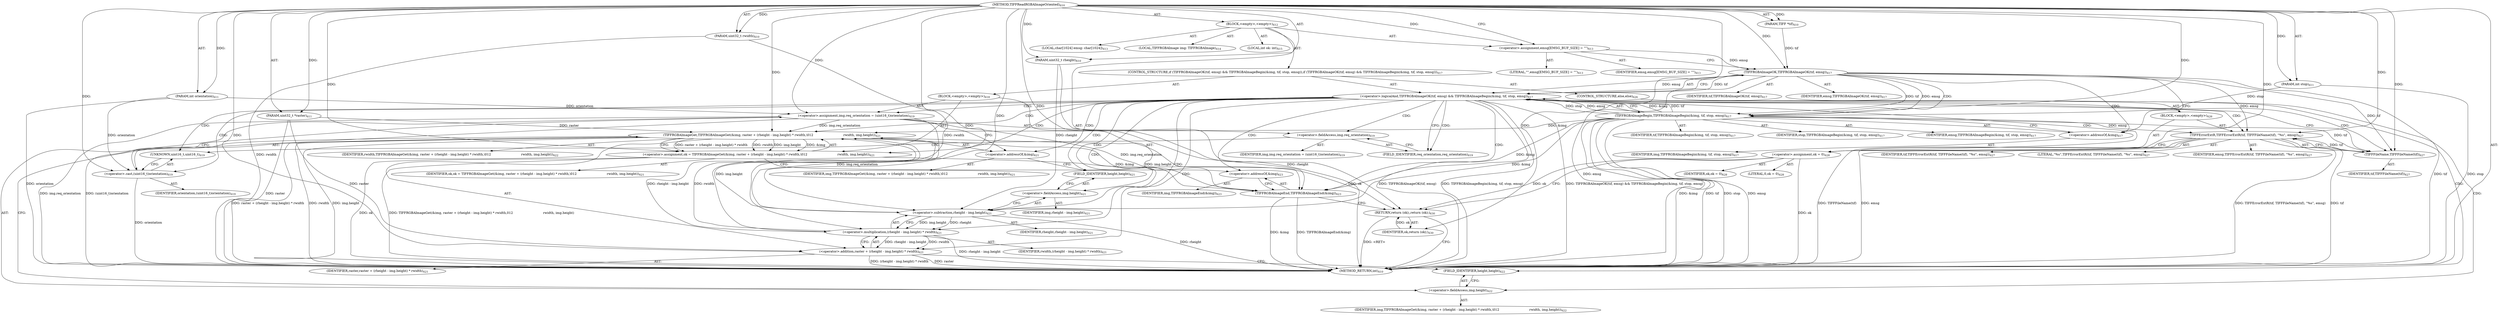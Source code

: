 digraph "TIFFReadRGBAImageOriented" {  
"46853" [label = <(METHOD,TIFFReadRGBAImageOriented)<SUB>610</SUB>> ]
"46854" [label = <(PARAM,TIFF *tif)<SUB>610</SUB>> ]
"46855" [label = <(PARAM,uint32_t rwidth)<SUB>610</SUB>> ]
"46856" [label = <(PARAM,uint32_t rheight)<SUB>610</SUB>> ]
"46857" [label = <(PARAM,uint32_t *raster)<SUB>611</SUB>> ]
"46858" [label = <(PARAM,int orientation)<SUB>611</SUB>> ]
"46859" [label = <(PARAM,int stop)<SUB>611</SUB>> ]
"46860" [label = <(BLOCK,&lt;empty&gt;,&lt;empty&gt;)<SUB>612</SUB>> ]
"46861" [label = <(LOCAL,char[1024] emsg: char[1024])<SUB>613</SUB>> ]
"46862" [label = <(&lt;operator&gt;.assignment,emsg[EMSG_BUF_SIZE] = &quot;&quot;)<SUB>613</SUB>> ]
"46863" [label = <(IDENTIFIER,emsg,emsg[EMSG_BUF_SIZE] = &quot;&quot;)<SUB>613</SUB>> ]
"46864" [label = <(LITERAL,&quot;&quot;,emsg[EMSG_BUF_SIZE] = &quot;&quot;)<SUB>613</SUB>> ]
"46865" [label = <(LOCAL,TIFFRGBAImage img: TIFFRGBAImage)<SUB>614</SUB>> ]
"46866" [label = <(LOCAL,int ok: int)<SUB>615</SUB>> ]
"46867" [label = <(CONTROL_STRUCTURE,if (TIFFRGBAImageOK(tif, emsg) &amp;&amp; TIFFRGBAImageBegin(&amp;img, tif, stop, emsg)),if (TIFFRGBAImageOK(tif, emsg) &amp;&amp; TIFFRGBAImageBegin(&amp;img, tif, stop, emsg)))<SUB>617</SUB>> ]
"46868" [label = <(&lt;operator&gt;.logicalAnd,TIFFRGBAImageOK(tif, emsg) &amp;&amp; TIFFRGBAImageBegin(&amp;img, tif, stop, emsg))<SUB>617</SUB>> ]
"46869" [label = <(TIFFRGBAImageOK,TIFFRGBAImageOK(tif, emsg))<SUB>617</SUB>> ]
"46870" [label = <(IDENTIFIER,tif,TIFFRGBAImageOK(tif, emsg))<SUB>617</SUB>> ]
"46871" [label = <(IDENTIFIER,emsg,TIFFRGBAImageOK(tif, emsg))<SUB>617</SUB>> ]
"46872" [label = <(TIFFRGBAImageBegin,TIFFRGBAImageBegin(&amp;img, tif, stop, emsg))<SUB>617</SUB>> ]
"46873" [label = <(&lt;operator&gt;.addressOf,&amp;img)<SUB>617</SUB>> ]
"46874" [label = <(IDENTIFIER,img,TIFFRGBAImageBegin(&amp;img, tif, stop, emsg))<SUB>617</SUB>> ]
"46875" [label = <(IDENTIFIER,tif,TIFFRGBAImageBegin(&amp;img, tif, stop, emsg))<SUB>617</SUB>> ]
"46876" [label = <(IDENTIFIER,stop,TIFFRGBAImageBegin(&amp;img, tif, stop, emsg))<SUB>617</SUB>> ]
"46877" [label = <(IDENTIFIER,emsg,TIFFRGBAImageBegin(&amp;img, tif, stop, emsg))<SUB>617</SUB>> ]
"46878" [label = <(BLOCK,&lt;empty&gt;,&lt;empty&gt;)<SUB>618</SUB>> ]
"46879" [label = <(&lt;operator&gt;.assignment,img.req_orientation = (uint16_t)orientation)<SUB>619</SUB>> ]
"46880" [label = <(&lt;operator&gt;.fieldAccess,img.req_orientation)<SUB>619</SUB>> ]
"46881" [label = <(IDENTIFIER,img,img.req_orientation = (uint16_t)orientation)<SUB>619</SUB>> ]
"46882" [label = <(FIELD_IDENTIFIER,req_orientation,req_orientation)<SUB>619</SUB>> ]
"46883" [label = <(&lt;operator&gt;.cast,(uint16_t)orientation)<SUB>619</SUB>> ]
"46884" [label = <(UNKNOWN,uint16_t,uint16_t)<SUB>619</SUB>> ]
"46885" [label = <(IDENTIFIER,orientation,(uint16_t)orientation)<SUB>619</SUB>> ]
"46886" [label = <(&lt;operator&gt;.assignment,ok = TIFFRGBAImageGet(&amp;img, raster + (rheight - img.height) * rwidth,\012                              rwidth, img.height))<SUB>621</SUB>> ]
"46887" [label = <(IDENTIFIER,ok,ok = TIFFRGBAImageGet(&amp;img, raster + (rheight - img.height) * rwidth,\012                              rwidth, img.height))<SUB>621</SUB>> ]
"46888" [label = <(TIFFRGBAImageGet,TIFFRGBAImageGet(&amp;img, raster + (rheight - img.height) * rwidth,\012                              rwidth, img.height))<SUB>621</SUB>> ]
"46889" [label = <(&lt;operator&gt;.addressOf,&amp;img)<SUB>621</SUB>> ]
"46890" [label = <(IDENTIFIER,img,TIFFRGBAImageGet(&amp;img, raster + (rheight - img.height) * rwidth,\012                              rwidth, img.height))<SUB>621</SUB>> ]
"46891" [label = <(&lt;operator&gt;.addition,raster + (rheight - img.height) * rwidth)<SUB>621</SUB>> ]
"46892" [label = <(IDENTIFIER,raster,raster + (rheight - img.height) * rwidth)<SUB>621</SUB>> ]
"46893" [label = <(&lt;operator&gt;.multiplication,(rheight - img.height) * rwidth)<SUB>621</SUB>> ]
"46894" [label = <(&lt;operator&gt;.subtraction,rheight - img.height)<SUB>621</SUB>> ]
"46895" [label = <(IDENTIFIER,rheight,rheight - img.height)<SUB>621</SUB>> ]
"46896" [label = <(&lt;operator&gt;.fieldAccess,img.height)<SUB>621</SUB>> ]
"46897" [label = <(IDENTIFIER,img,rheight - img.height)<SUB>621</SUB>> ]
"46898" [label = <(FIELD_IDENTIFIER,height,height)<SUB>621</SUB>> ]
"46899" [label = <(IDENTIFIER,rwidth,(rheight - img.height) * rwidth)<SUB>621</SUB>> ]
"46900" [label = <(IDENTIFIER,rwidth,TIFFRGBAImageGet(&amp;img, raster + (rheight - img.height) * rwidth,\012                              rwidth, img.height))<SUB>622</SUB>> ]
"46901" [label = <(&lt;operator&gt;.fieldAccess,img.height)<SUB>622</SUB>> ]
"46902" [label = <(IDENTIFIER,img,TIFFRGBAImageGet(&amp;img, raster + (rheight - img.height) * rwidth,\012                              rwidth, img.height))<SUB>622</SUB>> ]
"46903" [label = <(FIELD_IDENTIFIER,height,height)<SUB>622</SUB>> ]
"46904" [label = <(TIFFRGBAImageEnd,TIFFRGBAImageEnd(&amp;img))<SUB>623</SUB>> ]
"46905" [label = <(&lt;operator&gt;.addressOf,&amp;img)<SUB>623</SUB>> ]
"46906" [label = <(IDENTIFIER,img,TIFFRGBAImageEnd(&amp;img))<SUB>623</SUB>> ]
"46907" [label = <(CONTROL_STRUCTURE,else,else)<SUB>626</SUB>> ]
"46908" [label = <(BLOCK,&lt;empty&gt;,&lt;empty&gt;)<SUB>626</SUB>> ]
"46909" [label = <(TIFFErrorExtR,TIFFErrorExtR(tif, TIFFFileName(tif), &quot;%s&quot;, emsg))<SUB>627</SUB>> ]
"46910" [label = <(IDENTIFIER,tif,TIFFErrorExtR(tif, TIFFFileName(tif), &quot;%s&quot;, emsg))<SUB>627</SUB>> ]
"46911" [label = <(TIFFFileName,TIFFFileName(tif))<SUB>627</SUB>> ]
"46912" [label = <(IDENTIFIER,tif,TIFFFileName(tif))<SUB>627</SUB>> ]
"46913" [label = <(LITERAL,&quot;%s&quot;,TIFFErrorExtR(tif, TIFFFileName(tif), &quot;%s&quot;, emsg))<SUB>627</SUB>> ]
"46914" [label = <(IDENTIFIER,emsg,TIFFErrorExtR(tif, TIFFFileName(tif), &quot;%s&quot;, emsg))<SUB>627</SUB>> ]
"46915" [label = <(&lt;operator&gt;.assignment,ok = 0)<SUB>628</SUB>> ]
"46916" [label = <(IDENTIFIER,ok,ok = 0)<SUB>628</SUB>> ]
"46917" [label = <(LITERAL,0,ok = 0)<SUB>628</SUB>> ]
"46918" [label = <(RETURN,return (ok);,return (ok);)<SUB>630</SUB>> ]
"46919" [label = <(IDENTIFIER,ok,return (ok);)<SUB>630</SUB>> ]
"46920" [label = <(METHOD_RETURN,int)<SUB>610</SUB>> ]
  "46853" -> "46854"  [ label = "AST: "] 
  "46853" -> "46855"  [ label = "AST: "] 
  "46853" -> "46856"  [ label = "AST: "] 
  "46853" -> "46857"  [ label = "AST: "] 
  "46853" -> "46858"  [ label = "AST: "] 
  "46853" -> "46859"  [ label = "AST: "] 
  "46853" -> "46860"  [ label = "AST: "] 
  "46853" -> "46920"  [ label = "AST: "] 
  "46860" -> "46861"  [ label = "AST: "] 
  "46860" -> "46862"  [ label = "AST: "] 
  "46860" -> "46865"  [ label = "AST: "] 
  "46860" -> "46866"  [ label = "AST: "] 
  "46860" -> "46867"  [ label = "AST: "] 
  "46860" -> "46918"  [ label = "AST: "] 
  "46862" -> "46863"  [ label = "AST: "] 
  "46862" -> "46864"  [ label = "AST: "] 
  "46867" -> "46868"  [ label = "AST: "] 
  "46867" -> "46878"  [ label = "AST: "] 
  "46867" -> "46907"  [ label = "AST: "] 
  "46868" -> "46869"  [ label = "AST: "] 
  "46868" -> "46872"  [ label = "AST: "] 
  "46869" -> "46870"  [ label = "AST: "] 
  "46869" -> "46871"  [ label = "AST: "] 
  "46872" -> "46873"  [ label = "AST: "] 
  "46872" -> "46875"  [ label = "AST: "] 
  "46872" -> "46876"  [ label = "AST: "] 
  "46872" -> "46877"  [ label = "AST: "] 
  "46873" -> "46874"  [ label = "AST: "] 
  "46878" -> "46879"  [ label = "AST: "] 
  "46878" -> "46886"  [ label = "AST: "] 
  "46878" -> "46904"  [ label = "AST: "] 
  "46879" -> "46880"  [ label = "AST: "] 
  "46879" -> "46883"  [ label = "AST: "] 
  "46880" -> "46881"  [ label = "AST: "] 
  "46880" -> "46882"  [ label = "AST: "] 
  "46883" -> "46884"  [ label = "AST: "] 
  "46883" -> "46885"  [ label = "AST: "] 
  "46886" -> "46887"  [ label = "AST: "] 
  "46886" -> "46888"  [ label = "AST: "] 
  "46888" -> "46889"  [ label = "AST: "] 
  "46888" -> "46891"  [ label = "AST: "] 
  "46888" -> "46900"  [ label = "AST: "] 
  "46888" -> "46901"  [ label = "AST: "] 
  "46889" -> "46890"  [ label = "AST: "] 
  "46891" -> "46892"  [ label = "AST: "] 
  "46891" -> "46893"  [ label = "AST: "] 
  "46893" -> "46894"  [ label = "AST: "] 
  "46893" -> "46899"  [ label = "AST: "] 
  "46894" -> "46895"  [ label = "AST: "] 
  "46894" -> "46896"  [ label = "AST: "] 
  "46896" -> "46897"  [ label = "AST: "] 
  "46896" -> "46898"  [ label = "AST: "] 
  "46901" -> "46902"  [ label = "AST: "] 
  "46901" -> "46903"  [ label = "AST: "] 
  "46904" -> "46905"  [ label = "AST: "] 
  "46905" -> "46906"  [ label = "AST: "] 
  "46907" -> "46908"  [ label = "AST: "] 
  "46908" -> "46909"  [ label = "AST: "] 
  "46908" -> "46915"  [ label = "AST: "] 
  "46909" -> "46910"  [ label = "AST: "] 
  "46909" -> "46911"  [ label = "AST: "] 
  "46909" -> "46913"  [ label = "AST: "] 
  "46909" -> "46914"  [ label = "AST: "] 
  "46911" -> "46912"  [ label = "AST: "] 
  "46915" -> "46916"  [ label = "AST: "] 
  "46915" -> "46917"  [ label = "AST: "] 
  "46918" -> "46919"  [ label = "AST: "] 
  "46862" -> "46869"  [ label = "CFG: "] 
  "46918" -> "46920"  [ label = "CFG: "] 
  "46868" -> "46882"  [ label = "CFG: "] 
  "46868" -> "46911"  [ label = "CFG: "] 
  "46869" -> "46868"  [ label = "CFG: "] 
  "46869" -> "46873"  [ label = "CFG: "] 
  "46872" -> "46868"  [ label = "CFG: "] 
  "46879" -> "46889"  [ label = "CFG: "] 
  "46886" -> "46905"  [ label = "CFG: "] 
  "46904" -> "46918"  [ label = "CFG: "] 
  "46873" -> "46872"  [ label = "CFG: "] 
  "46880" -> "46884"  [ label = "CFG: "] 
  "46883" -> "46879"  [ label = "CFG: "] 
  "46888" -> "46886"  [ label = "CFG: "] 
  "46905" -> "46904"  [ label = "CFG: "] 
  "46909" -> "46915"  [ label = "CFG: "] 
  "46915" -> "46918"  [ label = "CFG: "] 
  "46882" -> "46880"  [ label = "CFG: "] 
  "46884" -> "46883"  [ label = "CFG: "] 
  "46889" -> "46898"  [ label = "CFG: "] 
  "46891" -> "46903"  [ label = "CFG: "] 
  "46901" -> "46888"  [ label = "CFG: "] 
  "46911" -> "46909"  [ label = "CFG: "] 
  "46893" -> "46891"  [ label = "CFG: "] 
  "46903" -> "46901"  [ label = "CFG: "] 
  "46894" -> "46893"  [ label = "CFG: "] 
  "46896" -> "46894"  [ label = "CFG: "] 
  "46898" -> "46896"  [ label = "CFG: "] 
  "46853" -> "46862"  [ label = "CFG: "] 
  "46918" -> "46920"  [ label = "DDG: &lt;RET&gt;"] 
  "46855" -> "46920"  [ label = "DDG: rwidth"] 
  "46856" -> "46920"  [ label = "DDG: rheight"] 
  "46857" -> "46920"  [ label = "DDG: raster"] 
  "46858" -> "46920"  [ label = "DDG: orientation"] 
  "46859" -> "46920"  [ label = "DDG: stop"] 
  "46869" -> "46920"  [ label = "DDG: tif"] 
  "46869" -> "46920"  [ label = "DDG: emsg"] 
  "46868" -> "46920"  [ label = "DDG: TIFFRGBAImageOK(tif, emsg)"] 
  "46872" -> "46920"  [ label = "DDG: &amp;img"] 
  "46872" -> "46920"  [ label = "DDG: tif"] 
  "46872" -> "46920"  [ label = "DDG: stop"] 
  "46872" -> "46920"  [ label = "DDG: emsg"] 
  "46868" -> "46920"  [ label = "DDG: TIFFRGBAImageBegin(&amp;img, tif, stop, emsg)"] 
  "46868" -> "46920"  [ label = "DDG: TIFFRGBAImageOK(tif, emsg) &amp;&amp; TIFFRGBAImageBegin(&amp;img, tif, stop, emsg)"] 
  "46909" -> "46920"  [ label = "DDG: tif"] 
  "46909" -> "46920"  [ label = "DDG: TIFFFileName(tif)"] 
  "46909" -> "46920"  [ label = "DDG: emsg"] 
  "46909" -> "46920"  [ label = "DDG: TIFFErrorExtR(tif, TIFFFileName(tif), &quot;%s&quot;, emsg)"] 
  "46915" -> "46920"  [ label = "DDG: ok"] 
  "46879" -> "46920"  [ label = "DDG: img.req_orientation"] 
  "46883" -> "46920"  [ label = "DDG: orientation"] 
  "46879" -> "46920"  [ label = "DDG: (uint16_t)orientation"] 
  "46886" -> "46920"  [ label = "DDG: ok"] 
  "46891" -> "46920"  [ label = "DDG: raster"] 
  "46894" -> "46920"  [ label = "DDG: rheight"] 
  "46893" -> "46920"  [ label = "DDG: rheight - img.height"] 
  "46891" -> "46920"  [ label = "DDG: (rheight - img.height) * rwidth"] 
  "46888" -> "46920"  [ label = "DDG: raster + (rheight - img.height) * rwidth"] 
  "46888" -> "46920"  [ label = "DDG: rwidth"] 
  "46888" -> "46920"  [ label = "DDG: img.height"] 
  "46886" -> "46920"  [ label = "DDG: TIFFRGBAImageGet(&amp;img, raster + (rheight - img.height) * rwidth,\012                              rwidth, img.height)"] 
  "46904" -> "46920"  [ label = "DDG: &amp;img"] 
  "46904" -> "46920"  [ label = "DDG: TIFFRGBAImageEnd(&amp;img)"] 
  "46853" -> "46854"  [ label = "DDG: "] 
  "46853" -> "46855"  [ label = "DDG: "] 
  "46853" -> "46856"  [ label = "DDG: "] 
  "46853" -> "46857"  [ label = "DDG: "] 
  "46853" -> "46858"  [ label = "DDG: "] 
  "46853" -> "46859"  [ label = "DDG: "] 
  "46853" -> "46862"  [ label = "DDG: "] 
  "46919" -> "46918"  [ label = "DDG: ok"] 
  "46915" -> "46918"  [ label = "DDG: ok"] 
  "46886" -> "46918"  [ label = "DDG: ok"] 
  "46853" -> "46919"  [ label = "DDG: "] 
  "46869" -> "46868"  [ label = "DDG: tif"] 
  "46869" -> "46868"  [ label = "DDG: emsg"] 
  "46872" -> "46868"  [ label = "DDG: &amp;img"] 
  "46872" -> "46868"  [ label = "DDG: tif"] 
  "46872" -> "46868"  [ label = "DDG: stop"] 
  "46872" -> "46868"  [ label = "DDG: emsg"] 
  "46858" -> "46879"  [ label = "DDG: orientation"] 
  "46853" -> "46879"  [ label = "DDG: "] 
  "46888" -> "46886"  [ label = "DDG: &amp;img"] 
  "46888" -> "46886"  [ label = "DDG: raster + (rheight - img.height) * rwidth"] 
  "46888" -> "46886"  [ label = "DDG: rwidth"] 
  "46888" -> "46886"  [ label = "DDG: img.height"] 
  "46854" -> "46869"  [ label = "DDG: tif"] 
  "46853" -> "46869"  [ label = "DDG: "] 
  "46862" -> "46869"  [ label = "DDG: emsg"] 
  "46853" -> "46872"  [ label = "DDG: "] 
  "46869" -> "46872"  [ label = "DDG: tif"] 
  "46859" -> "46872"  [ label = "DDG: stop"] 
  "46869" -> "46872"  [ label = "DDG: emsg"] 
  "46853" -> "46886"  [ label = "DDG: "] 
  "46888" -> "46904"  [ label = "DDG: &amp;img"] 
  "46879" -> "46904"  [ label = "DDG: img.req_orientation"] 
  "46888" -> "46904"  [ label = "DDG: img.height"] 
  "46853" -> "46904"  [ label = "DDG: "] 
  "46872" -> "46904"  [ label = "DDG: &amp;img"] 
  "46853" -> "46915"  [ label = "DDG: "] 
  "46858" -> "46883"  [ label = "DDG: orientation"] 
  "46853" -> "46883"  [ label = "DDG: "] 
  "46872" -> "46888"  [ label = "DDG: &amp;img"] 
  "46879" -> "46888"  [ label = "DDG: img.req_orientation"] 
  "46853" -> "46888"  [ label = "DDG: "] 
  "46857" -> "46888"  [ label = "DDG: raster"] 
  "46893" -> "46888"  [ label = "DDG: rheight - img.height"] 
  "46893" -> "46888"  [ label = "DDG: rwidth"] 
  "46894" -> "46888"  [ label = "DDG: img.height"] 
  "46911" -> "46909"  [ label = "DDG: tif"] 
  "46853" -> "46909"  [ label = "DDG: "] 
  "46869" -> "46909"  [ label = "DDG: emsg"] 
  "46872" -> "46909"  [ label = "DDG: emsg"] 
  "46857" -> "46891"  [ label = "DDG: raster"] 
  "46853" -> "46891"  [ label = "DDG: "] 
  "46893" -> "46891"  [ label = "DDG: rheight - img.height"] 
  "46893" -> "46891"  [ label = "DDG: rwidth"] 
  "46869" -> "46911"  [ label = "DDG: tif"] 
  "46872" -> "46911"  [ label = "DDG: tif"] 
  "46853" -> "46911"  [ label = "DDG: "] 
  "46894" -> "46893"  [ label = "DDG: rheight"] 
  "46894" -> "46893"  [ label = "DDG: img.height"] 
  "46855" -> "46893"  [ label = "DDG: rwidth"] 
  "46853" -> "46893"  [ label = "DDG: "] 
  "46856" -> "46894"  [ label = "DDG: rheight"] 
  "46853" -> "46894"  [ label = "DDG: "] 
  "46872" -> "46894"  [ label = "DDG: &amp;img"] 
  "46879" -> "46894"  [ label = "DDG: img.req_orientation"] 
  "46868" -> "46909"  [ label = "CDG: "] 
  "46868" -> "46879"  [ label = "CDG: "] 
  "46868" -> "46888"  [ label = "CDG: "] 
  "46868" -> "46896"  [ label = "CDG: "] 
  "46868" -> "46883"  [ label = "CDG: "] 
  "46868" -> "46905"  [ label = "CDG: "] 
  "46868" -> "46894"  [ label = "CDG: "] 
  "46868" -> "46904"  [ label = "CDG: "] 
  "46868" -> "46898"  [ label = "CDG: "] 
  "46868" -> "46891"  [ label = "CDG: "] 
  "46868" -> "46893"  [ label = "CDG: "] 
  "46868" -> "46911"  [ label = "CDG: "] 
  "46868" -> "46880"  [ label = "CDG: "] 
  "46868" -> "46889"  [ label = "CDG: "] 
  "46868" -> "46915"  [ label = "CDG: "] 
  "46868" -> "46884"  [ label = "CDG: "] 
  "46868" -> "46886"  [ label = "CDG: "] 
  "46868" -> "46901"  [ label = "CDG: "] 
  "46868" -> "46882"  [ label = "CDG: "] 
  "46868" -> "46903"  [ label = "CDG: "] 
  "46869" -> "46873"  [ label = "CDG: "] 
  "46869" -> "46872"  [ label = "CDG: "] 
}

